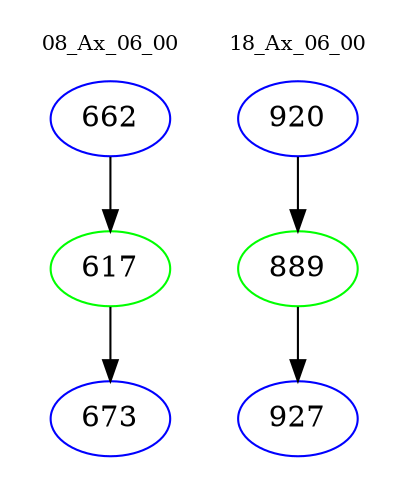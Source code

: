 digraph{
subgraph cluster_0 {
color = white
label = "08_Ax_06_00";
fontsize=10;
T0_662 [label="662", color="blue"]
T0_662 -> T0_617 [color="black"]
T0_617 [label="617", color="green"]
T0_617 -> T0_673 [color="black"]
T0_673 [label="673", color="blue"]
}
subgraph cluster_1 {
color = white
label = "18_Ax_06_00";
fontsize=10;
T1_920 [label="920", color="blue"]
T1_920 -> T1_889 [color="black"]
T1_889 [label="889", color="green"]
T1_889 -> T1_927 [color="black"]
T1_927 [label="927", color="blue"]
}
}
